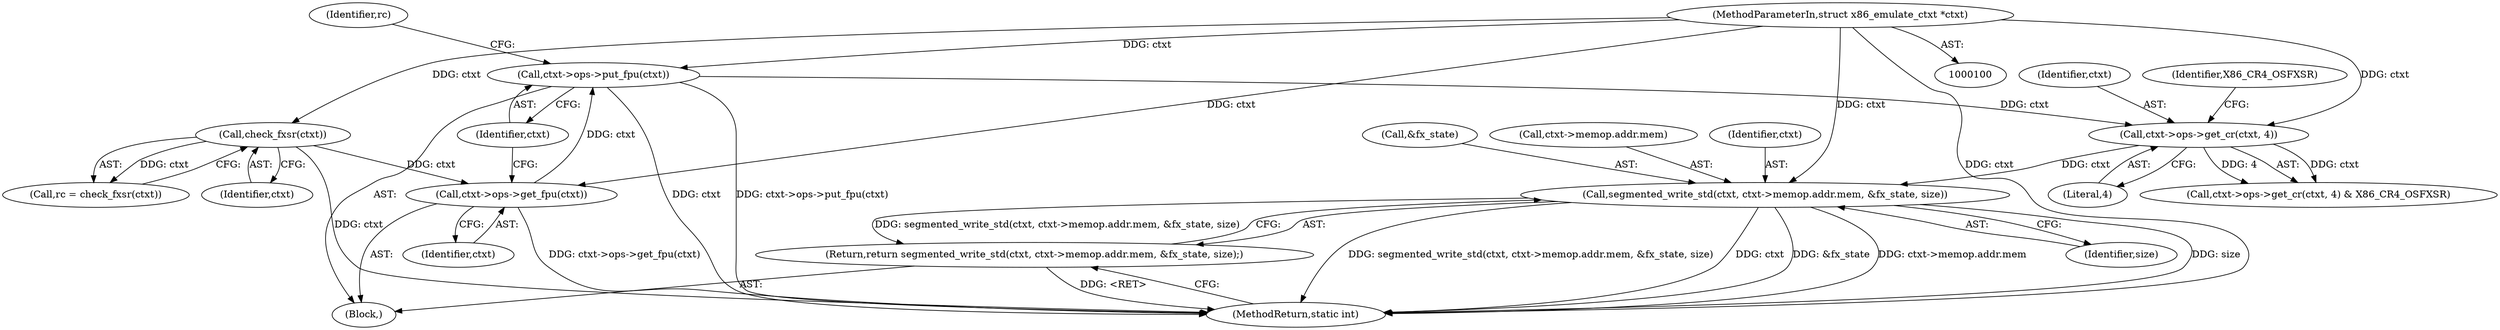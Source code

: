 digraph "0_linux_129a72a0d3c8e139a04512325384fe5ac119e74d_0@API" {
"1000134" [label="(Call,segmented_write_std(ctxt, ctxt->memop.addr.mem, &fx_state, size))"];
"1000128" [label="(Call,ctxt->ops->get_cr(ctxt, 4))"];
"1000118" [label="(Call,ctxt->ops->put_fpu(ctxt))"];
"1000116" [label="(Call,ctxt->ops->get_fpu(ctxt))"];
"1000108" [label="(Call,check_fxsr(ctxt))"];
"1000101" [label="(MethodParameterIn,struct x86_emulate_ctxt *ctxt)"];
"1000133" [label="(Return,return segmented_write_std(ctxt, ctxt->memop.addr.mem, &fx_state, size);)"];
"1000128" [label="(Call,ctxt->ops->get_cr(ctxt, 4))"];
"1000122" [label="(Identifier,rc)"];
"1000130" [label="(Literal,4)"];
"1000143" [label="(Call,&fx_state)"];
"1000117" [label="(Identifier,ctxt)"];
"1000109" [label="(Identifier,ctxt)"];
"1000101" [label="(MethodParameterIn,struct x86_emulate_ctxt *ctxt)"];
"1000118" [label="(Call,ctxt->ops->put_fpu(ctxt))"];
"1000136" [label="(Call,ctxt->memop.addr.mem)"];
"1000119" [label="(Identifier,ctxt)"];
"1000135" [label="(Identifier,ctxt)"];
"1000108" [label="(Call,check_fxsr(ctxt))"];
"1000146" [label="(MethodReturn,static int)"];
"1000129" [label="(Identifier,ctxt)"];
"1000133" [label="(Return,return segmented_write_std(ctxt, ctxt->memop.addr.mem, &fx_state, size);)"];
"1000131" [label="(Identifier,X86_CR4_OSFXSR)"];
"1000127" [label="(Call,ctxt->ops->get_cr(ctxt, 4) & X86_CR4_OSFXSR)"];
"1000106" [label="(Call,rc = check_fxsr(ctxt))"];
"1000102" [label="(Block,)"];
"1000116" [label="(Call,ctxt->ops->get_fpu(ctxt))"];
"1000134" [label="(Call,segmented_write_std(ctxt, ctxt->memop.addr.mem, &fx_state, size))"];
"1000145" [label="(Identifier,size)"];
"1000134" -> "1000133"  [label="AST: "];
"1000134" -> "1000145"  [label="CFG: "];
"1000135" -> "1000134"  [label="AST: "];
"1000136" -> "1000134"  [label="AST: "];
"1000143" -> "1000134"  [label="AST: "];
"1000145" -> "1000134"  [label="AST: "];
"1000133" -> "1000134"  [label="CFG: "];
"1000134" -> "1000146"  [label="DDG: segmented_write_std(ctxt, ctxt->memop.addr.mem, &fx_state, size)"];
"1000134" -> "1000146"  [label="DDG: ctxt"];
"1000134" -> "1000146"  [label="DDG: &fx_state"];
"1000134" -> "1000146"  [label="DDG: ctxt->memop.addr.mem"];
"1000134" -> "1000146"  [label="DDG: size"];
"1000134" -> "1000133"  [label="DDG: segmented_write_std(ctxt, ctxt->memop.addr.mem, &fx_state, size)"];
"1000128" -> "1000134"  [label="DDG: ctxt"];
"1000101" -> "1000134"  [label="DDG: ctxt"];
"1000128" -> "1000127"  [label="AST: "];
"1000128" -> "1000130"  [label="CFG: "];
"1000129" -> "1000128"  [label="AST: "];
"1000130" -> "1000128"  [label="AST: "];
"1000131" -> "1000128"  [label="CFG: "];
"1000128" -> "1000127"  [label="DDG: ctxt"];
"1000128" -> "1000127"  [label="DDG: 4"];
"1000118" -> "1000128"  [label="DDG: ctxt"];
"1000101" -> "1000128"  [label="DDG: ctxt"];
"1000118" -> "1000102"  [label="AST: "];
"1000118" -> "1000119"  [label="CFG: "];
"1000119" -> "1000118"  [label="AST: "];
"1000122" -> "1000118"  [label="CFG: "];
"1000118" -> "1000146"  [label="DDG: ctxt->ops->put_fpu(ctxt)"];
"1000118" -> "1000146"  [label="DDG: ctxt"];
"1000116" -> "1000118"  [label="DDG: ctxt"];
"1000101" -> "1000118"  [label="DDG: ctxt"];
"1000116" -> "1000102"  [label="AST: "];
"1000116" -> "1000117"  [label="CFG: "];
"1000117" -> "1000116"  [label="AST: "];
"1000119" -> "1000116"  [label="CFG: "];
"1000116" -> "1000146"  [label="DDG: ctxt->ops->get_fpu(ctxt)"];
"1000108" -> "1000116"  [label="DDG: ctxt"];
"1000101" -> "1000116"  [label="DDG: ctxt"];
"1000108" -> "1000106"  [label="AST: "];
"1000108" -> "1000109"  [label="CFG: "];
"1000109" -> "1000108"  [label="AST: "];
"1000106" -> "1000108"  [label="CFG: "];
"1000108" -> "1000146"  [label="DDG: ctxt"];
"1000108" -> "1000106"  [label="DDG: ctxt"];
"1000101" -> "1000108"  [label="DDG: ctxt"];
"1000101" -> "1000100"  [label="AST: "];
"1000101" -> "1000146"  [label="DDG: ctxt"];
"1000133" -> "1000102"  [label="AST: "];
"1000146" -> "1000133"  [label="CFG: "];
"1000133" -> "1000146"  [label="DDG: <RET>"];
}
